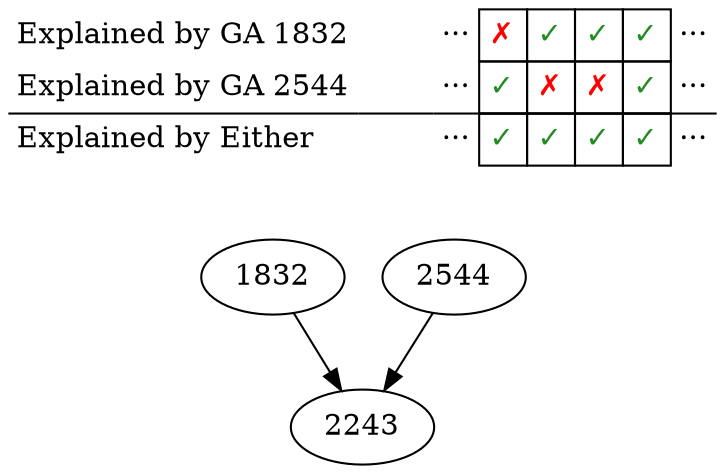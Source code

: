 digraph witness {
	margin=0;
	explained_table[shape=none, margin=0, label=<
		<TABLE BORDER="0" CELLBORDER="1" CELLSPACING="0" CELLPADDING="4">
			<TR>
				<TD BORDER="0" ALIGN="LEFT">Explained by GA 1832</TD>
				<TD BORDER="0">      </TD>
				<TD BORDER="0">···</TD>
				<TD><FONT COLOR="#ff0000" FACE="EB-Garamond">✗</FONT></TD>
				<TD><FONT COLOR="#228b22" FACE="EB-Garamond">✓</FONT></TD>
				<TD><FONT COLOR="#228b22" FACE="EB-Garamond">✓</FONT></TD>
				<TD><FONT COLOR="#228b22" FACE="EB-Garamond">✓</FONT></TD>
				<TD BORDER="0">···</TD>
			</TR>
			<TR>
				<TD BORDER="0" ALIGN="LEFT">Explained by GA 2544</TD>
				<TD BORDER="0">      </TD>
				<TD BORDER="0">···</TD>
				<TD><FONT COLOR="#228b22" FACE="EB-Garamond">✓</FONT></TD>
				<TD><FONT COLOR="#ff0000" FACE="EB-Garamond">✗</FONT></TD>
				<TD><FONT COLOR="#ff0000" FACE="EB-Garamond">✗</FONT></TD>
				<TD><FONT COLOR="#228b22" FACE="EB-Garamond">✓</FONT></TD>
				<TD BORDER="0">···</TD>
			</TR>
			<HR/>
			<TR>
				<TD BORDER="0" ALIGN="LEFT">Explained by Either</TD>
				<TD BORDER="0">      </TD>
				<TD BORDER="0">···</TD>
				<TD><FONT COLOR="#228b22" FACE="EB-Garamond">✓</FONT></TD>
				<TD><FONT COLOR="#228b22" FACE="EB-Garamond">✓</FONT></TD>
				<TD><FONT COLOR="#228b22" FACE="EB-Garamond">✓</FONT></TD>
				<TD><FONT COLOR="#228b22" FACE="EB-Garamond">✓</FONT></TD>
				<TD BORDER="0">···</TD>
			</TR>
		</TABLE>
	>];
	ga_1832[shape="ellipse", label="1832"];
	ga_2544[shape="ellipse", label="2544"];
	ga_2243[shape="ellipse", label="2243"];
	explained_table -> ga_1832[style=invis];
	explained_table -> ga_2544[style=invis];
	ga_1832 -> ga_2243;
	ga_2544 -> ga_2243;
}
